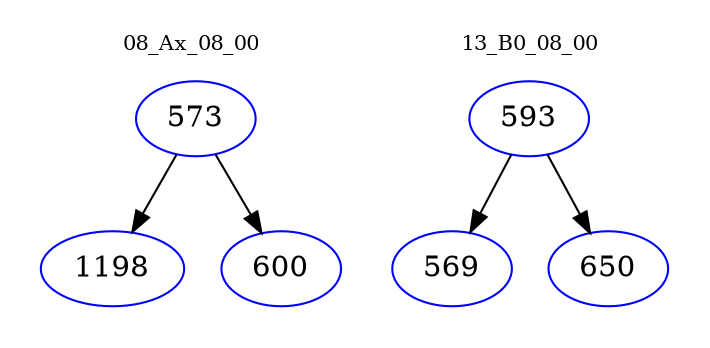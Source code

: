 digraph{
subgraph cluster_0 {
color = white
label = "08_Ax_08_00";
fontsize=10;
T0_573 [label="573", color="blue"]
T0_573 -> T0_1198 [color="black"]
T0_1198 [label="1198", color="blue"]
T0_573 -> T0_600 [color="black"]
T0_600 [label="600", color="blue"]
}
subgraph cluster_1 {
color = white
label = "13_B0_08_00";
fontsize=10;
T1_593 [label="593", color="blue"]
T1_593 -> T1_569 [color="black"]
T1_569 [label="569", color="blue"]
T1_593 -> T1_650 [color="black"]
T1_650 [label="650", color="blue"]
}
}
